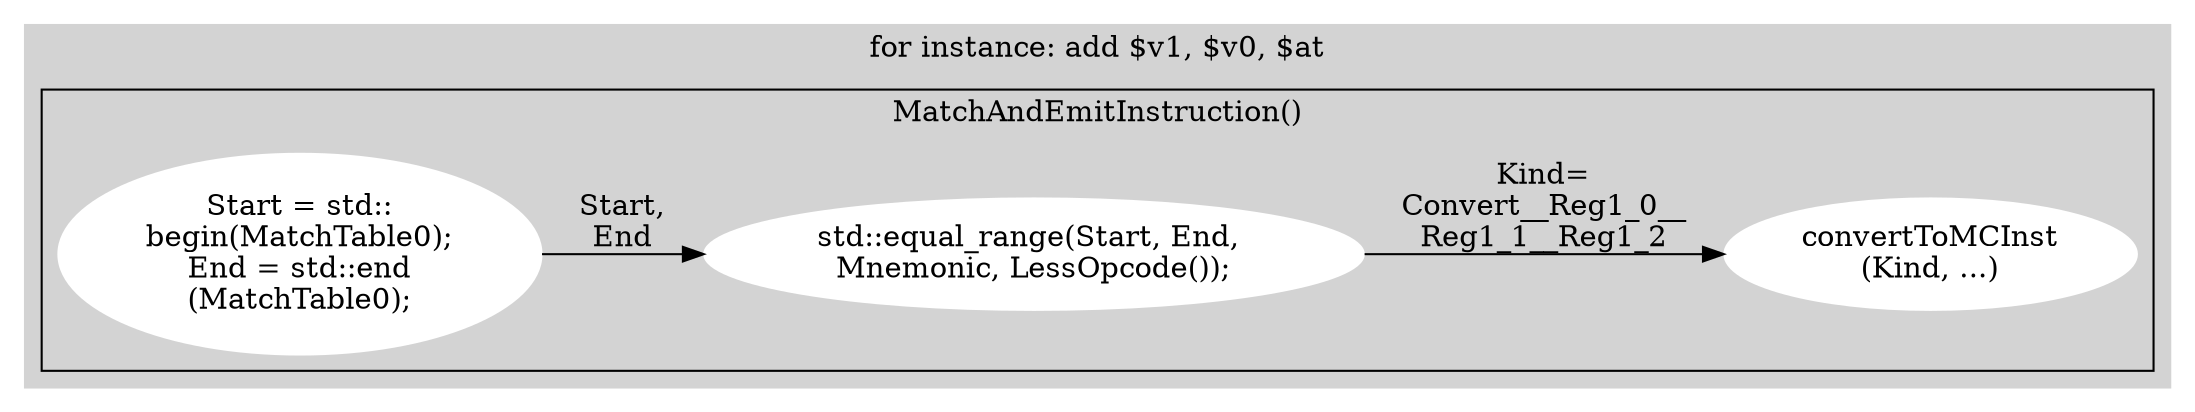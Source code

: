 // Free usage license, author: Chung-Shu Chen 陳鍾樞
// dot -Tpng asmDfdEx2.gv -oasmDfdEx2.png

digraph G {
  rankdir=LR;
  subgraph cluster_2 {
    style=filled;
    label = "for instance: add $v1, $v0, $at";
    subgraph clusterA {
      label = "MatchAndEmitInstruction()";
      node [style=filled,color=white]; MatchTable0 [label="Start = std::\nbegin(MatchTable0);\nEnd = std::end\n(MatchTable0);"];
      node [style=filled,color=white]; equal_range [label="std::equal_range(Start, End, \nMnemonic, LessOpcode());"];
      node [style=filled,color=white]; convertToMCInst [label="convertToMCInst\n(Kind, ...)"];
      MatchTable0 -> equal_range [ label = "Start,\nEnd" ];
      equal_range -> convertToMCInst [ label = "Kind=\nConvert__Reg1_0__\nReg1_1__Reg1_2" ];
    }
    color=lightgrey
  }
}
